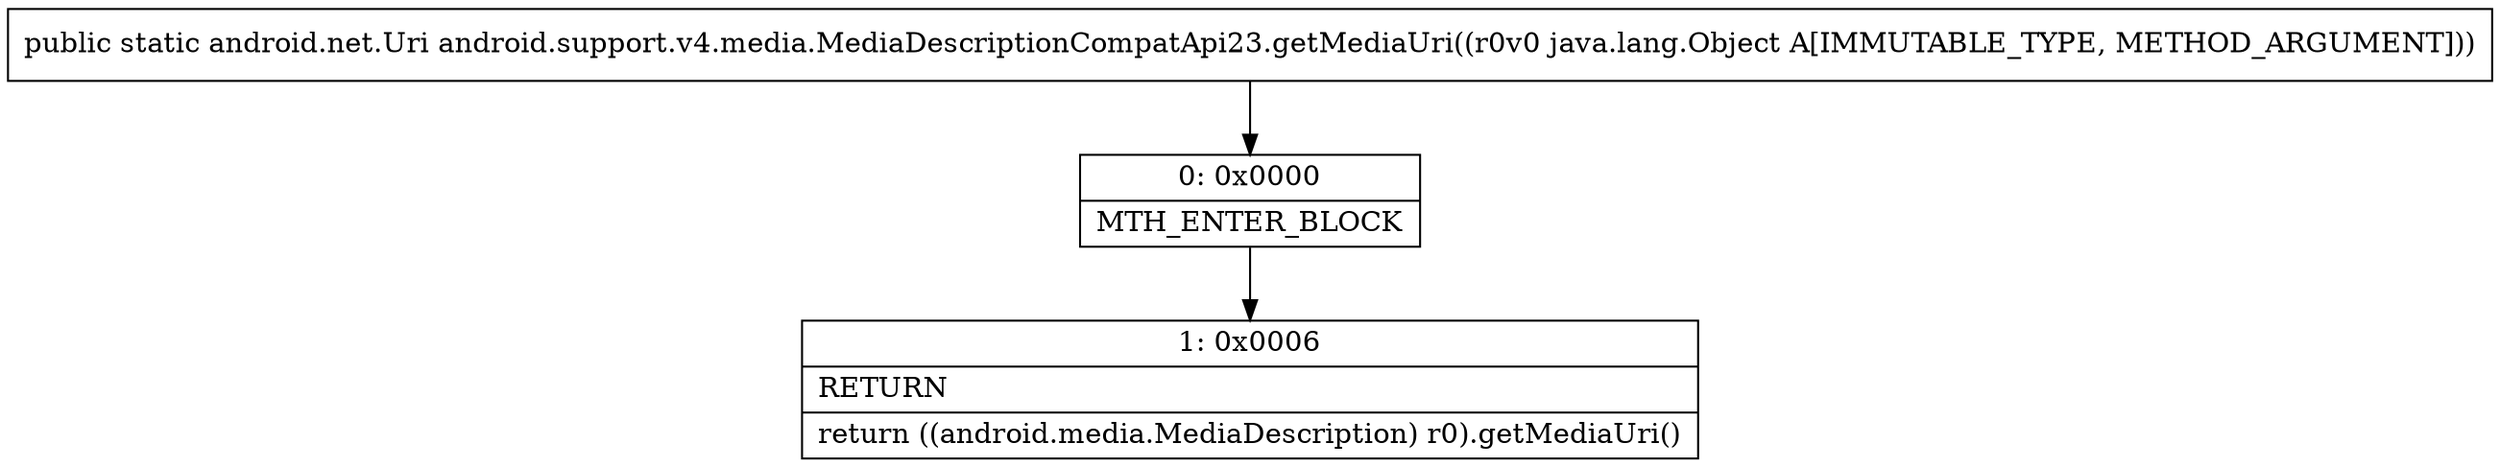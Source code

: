 digraph "CFG forandroid.support.v4.media.MediaDescriptionCompatApi23.getMediaUri(Ljava\/lang\/Object;)Landroid\/net\/Uri;" {
Node_0 [shape=record,label="{0\:\ 0x0000|MTH_ENTER_BLOCK\l}"];
Node_1 [shape=record,label="{1\:\ 0x0006|RETURN\l|return ((android.media.MediaDescription) r0).getMediaUri()\l}"];
MethodNode[shape=record,label="{public static android.net.Uri android.support.v4.media.MediaDescriptionCompatApi23.getMediaUri((r0v0 java.lang.Object A[IMMUTABLE_TYPE, METHOD_ARGUMENT])) }"];
MethodNode -> Node_0;
Node_0 -> Node_1;
}


